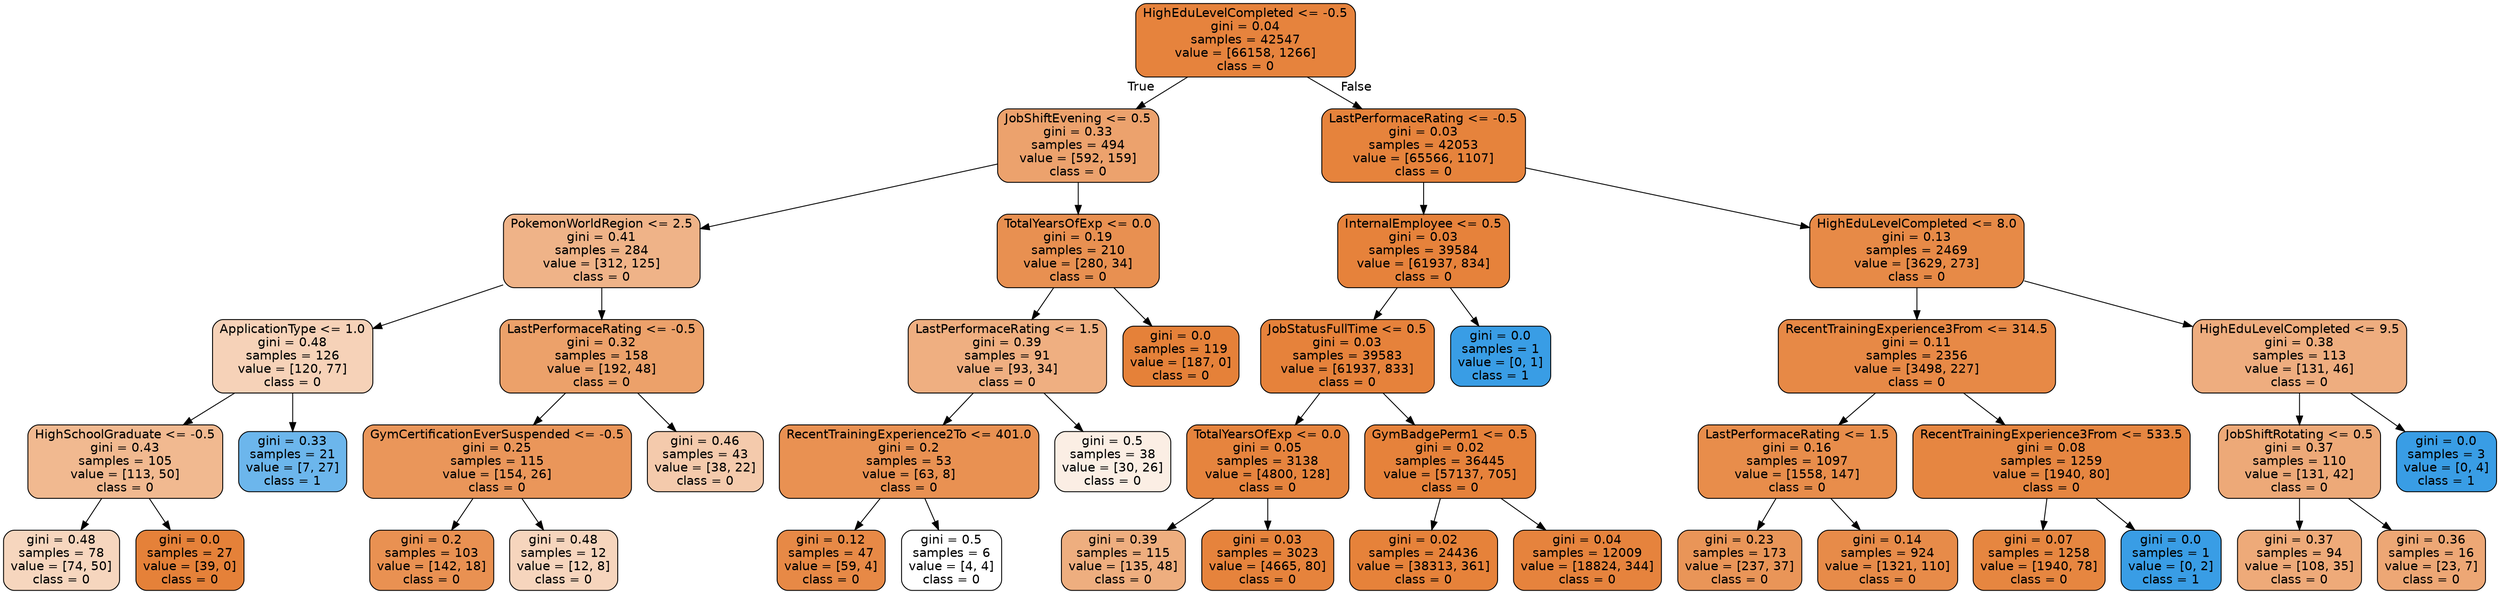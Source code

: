 digraph Tree {
node [shape=box, style="filled, rounded", color="black", fontname=helvetica] ;
edge [fontname=helvetica] ;
0 [label="HighEduLevelCompleted <= -0.5\ngini = 0.04\nsamples = 42547\nvalue = [66158, 1266]\nclass = 0", fillcolor="#e58139fa"] ;
1 [label="JobShiftEvening <= 0.5\ngini = 0.33\nsamples = 494\nvalue = [592, 159]\nclass = 0", fillcolor="#e58139bb"] ;
0 -> 1 [labeldistance=2.5, labelangle=45, headlabel="True"] ;
2 [label="PokemonWorldRegion <= 2.5\ngini = 0.41\nsamples = 284\nvalue = [312, 125]\nclass = 0", fillcolor="#e5813999"] ;
1 -> 2 ;
3 [label="ApplicationType <= 1.0\ngini = 0.48\nsamples = 126\nvalue = [120, 77]\nclass = 0", fillcolor="#e581395b"] ;
2 -> 3 ;
4 [label="HighSchoolGraduate <= -0.5\ngini = 0.43\nsamples = 105\nvalue = [113, 50]\nclass = 0", fillcolor="#e581398e"] ;
3 -> 4 ;
5 [label="gini = 0.48\nsamples = 78\nvalue = [74, 50]\nclass = 0", fillcolor="#e5813953"] ;
4 -> 5 ;
6 [label="gini = 0.0\nsamples = 27\nvalue = [39, 0]\nclass = 0", fillcolor="#e58139ff"] ;
4 -> 6 ;
7 [label="gini = 0.33\nsamples = 21\nvalue = [7, 27]\nclass = 1", fillcolor="#399de5bd"] ;
3 -> 7 ;
8 [label="LastPerformaceRating <= -0.5\ngini = 0.32\nsamples = 158\nvalue = [192, 48]\nclass = 0", fillcolor="#e58139bf"] ;
2 -> 8 ;
9 [label="GymCertificationEverSuspended <= -0.5\ngini = 0.25\nsamples = 115\nvalue = [154, 26]\nclass = 0", fillcolor="#e58139d4"] ;
8 -> 9 ;
10 [label="gini = 0.2\nsamples = 103\nvalue = [142, 18]\nclass = 0", fillcolor="#e58139df"] ;
9 -> 10 ;
11 [label="gini = 0.48\nsamples = 12\nvalue = [12, 8]\nclass = 0", fillcolor="#e5813955"] ;
9 -> 11 ;
12 [label="gini = 0.46\nsamples = 43\nvalue = [38, 22]\nclass = 0", fillcolor="#e581396b"] ;
8 -> 12 ;
13 [label="TotalYearsOfExp <= 0.0\ngini = 0.19\nsamples = 210\nvalue = [280, 34]\nclass = 0", fillcolor="#e58139e0"] ;
1 -> 13 ;
14 [label="LastPerformaceRating <= 1.5\ngini = 0.39\nsamples = 91\nvalue = [93, 34]\nclass = 0", fillcolor="#e58139a2"] ;
13 -> 14 ;
15 [label="RecentTrainingExperience2To <= 401.0\ngini = 0.2\nsamples = 53\nvalue = [63, 8]\nclass = 0", fillcolor="#e58139df"] ;
14 -> 15 ;
16 [label="gini = 0.12\nsamples = 47\nvalue = [59, 4]\nclass = 0", fillcolor="#e58139ee"] ;
15 -> 16 ;
17 [label="gini = 0.5\nsamples = 6\nvalue = [4, 4]\nclass = 0", fillcolor="#e5813900"] ;
15 -> 17 ;
18 [label="gini = 0.5\nsamples = 38\nvalue = [30, 26]\nclass = 0", fillcolor="#e5813922"] ;
14 -> 18 ;
19 [label="gini = 0.0\nsamples = 119\nvalue = [187, 0]\nclass = 0", fillcolor="#e58139ff"] ;
13 -> 19 ;
20 [label="LastPerformaceRating <= -0.5\ngini = 0.03\nsamples = 42053\nvalue = [65566, 1107]\nclass = 0", fillcolor="#e58139fb"] ;
0 -> 20 [labeldistance=2.5, labelangle=-45, headlabel="False"] ;
21 [label="InternalEmployee <= 0.5\ngini = 0.03\nsamples = 39584\nvalue = [61937, 834]\nclass = 0", fillcolor="#e58139fc"] ;
20 -> 21 ;
22 [label="JobStatusFullTime <= 0.5\ngini = 0.03\nsamples = 39583\nvalue = [61937, 833]\nclass = 0", fillcolor="#e58139fc"] ;
21 -> 22 ;
23 [label="TotalYearsOfExp <= 0.0\ngini = 0.05\nsamples = 3138\nvalue = [4800, 128]\nclass = 0", fillcolor="#e58139f8"] ;
22 -> 23 ;
24 [label="gini = 0.39\nsamples = 115\nvalue = [135, 48]\nclass = 0", fillcolor="#e58139a4"] ;
23 -> 24 ;
25 [label="gini = 0.03\nsamples = 3023\nvalue = [4665, 80]\nclass = 0", fillcolor="#e58139fb"] ;
23 -> 25 ;
26 [label="GymBadgePerm1 <= 0.5\ngini = 0.02\nsamples = 36445\nvalue = [57137, 705]\nclass = 0", fillcolor="#e58139fc"] ;
22 -> 26 ;
27 [label="gini = 0.02\nsamples = 24436\nvalue = [38313, 361]\nclass = 0", fillcolor="#e58139fd"] ;
26 -> 27 ;
28 [label="gini = 0.04\nsamples = 12009\nvalue = [18824, 344]\nclass = 0", fillcolor="#e58139fa"] ;
26 -> 28 ;
29 [label="gini = 0.0\nsamples = 1\nvalue = [0, 1]\nclass = 1", fillcolor="#399de5ff"] ;
21 -> 29 ;
30 [label="HighEduLevelCompleted <= 8.0\ngini = 0.13\nsamples = 2469\nvalue = [3629, 273]\nclass = 0", fillcolor="#e58139ec"] ;
20 -> 30 ;
31 [label="RecentTrainingExperience3From <= 314.5\ngini = 0.11\nsamples = 2356\nvalue = [3498, 227]\nclass = 0", fillcolor="#e58139ee"] ;
30 -> 31 ;
32 [label="LastPerformaceRating <= 1.5\ngini = 0.16\nsamples = 1097\nvalue = [1558, 147]\nclass = 0", fillcolor="#e58139e7"] ;
31 -> 32 ;
33 [label="gini = 0.23\nsamples = 173\nvalue = [237, 37]\nclass = 0", fillcolor="#e58139d7"] ;
32 -> 33 ;
34 [label="gini = 0.14\nsamples = 924\nvalue = [1321, 110]\nclass = 0", fillcolor="#e58139ea"] ;
32 -> 34 ;
35 [label="RecentTrainingExperience3From <= 533.5\ngini = 0.08\nsamples = 1259\nvalue = [1940, 80]\nclass = 0", fillcolor="#e58139f4"] ;
31 -> 35 ;
36 [label="gini = 0.07\nsamples = 1258\nvalue = [1940, 78]\nclass = 0", fillcolor="#e58139f5"] ;
35 -> 36 ;
37 [label="gini = 0.0\nsamples = 1\nvalue = [0, 2]\nclass = 1", fillcolor="#399de5ff"] ;
35 -> 37 ;
38 [label="HighEduLevelCompleted <= 9.5\ngini = 0.38\nsamples = 113\nvalue = [131, 46]\nclass = 0", fillcolor="#e58139a5"] ;
30 -> 38 ;
39 [label="JobShiftRotating <= 0.5\ngini = 0.37\nsamples = 110\nvalue = [131, 42]\nclass = 0", fillcolor="#e58139ad"] ;
38 -> 39 ;
40 [label="gini = 0.37\nsamples = 94\nvalue = [108, 35]\nclass = 0", fillcolor="#e58139ac"] ;
39 -> 40 ;
41 [label="gini = 0.36\nsamples = 16\nvalue = [23, 7]\nclass = 0", fillcolor="#e58139b1"] ;
39 -> 41 ;
42 [label="gini = 0.0\nsamples = 3\nvalue = [0, 4]\nclass = 1", fillcolor="#399de5ff"] ;
38 -> 42 ;
}